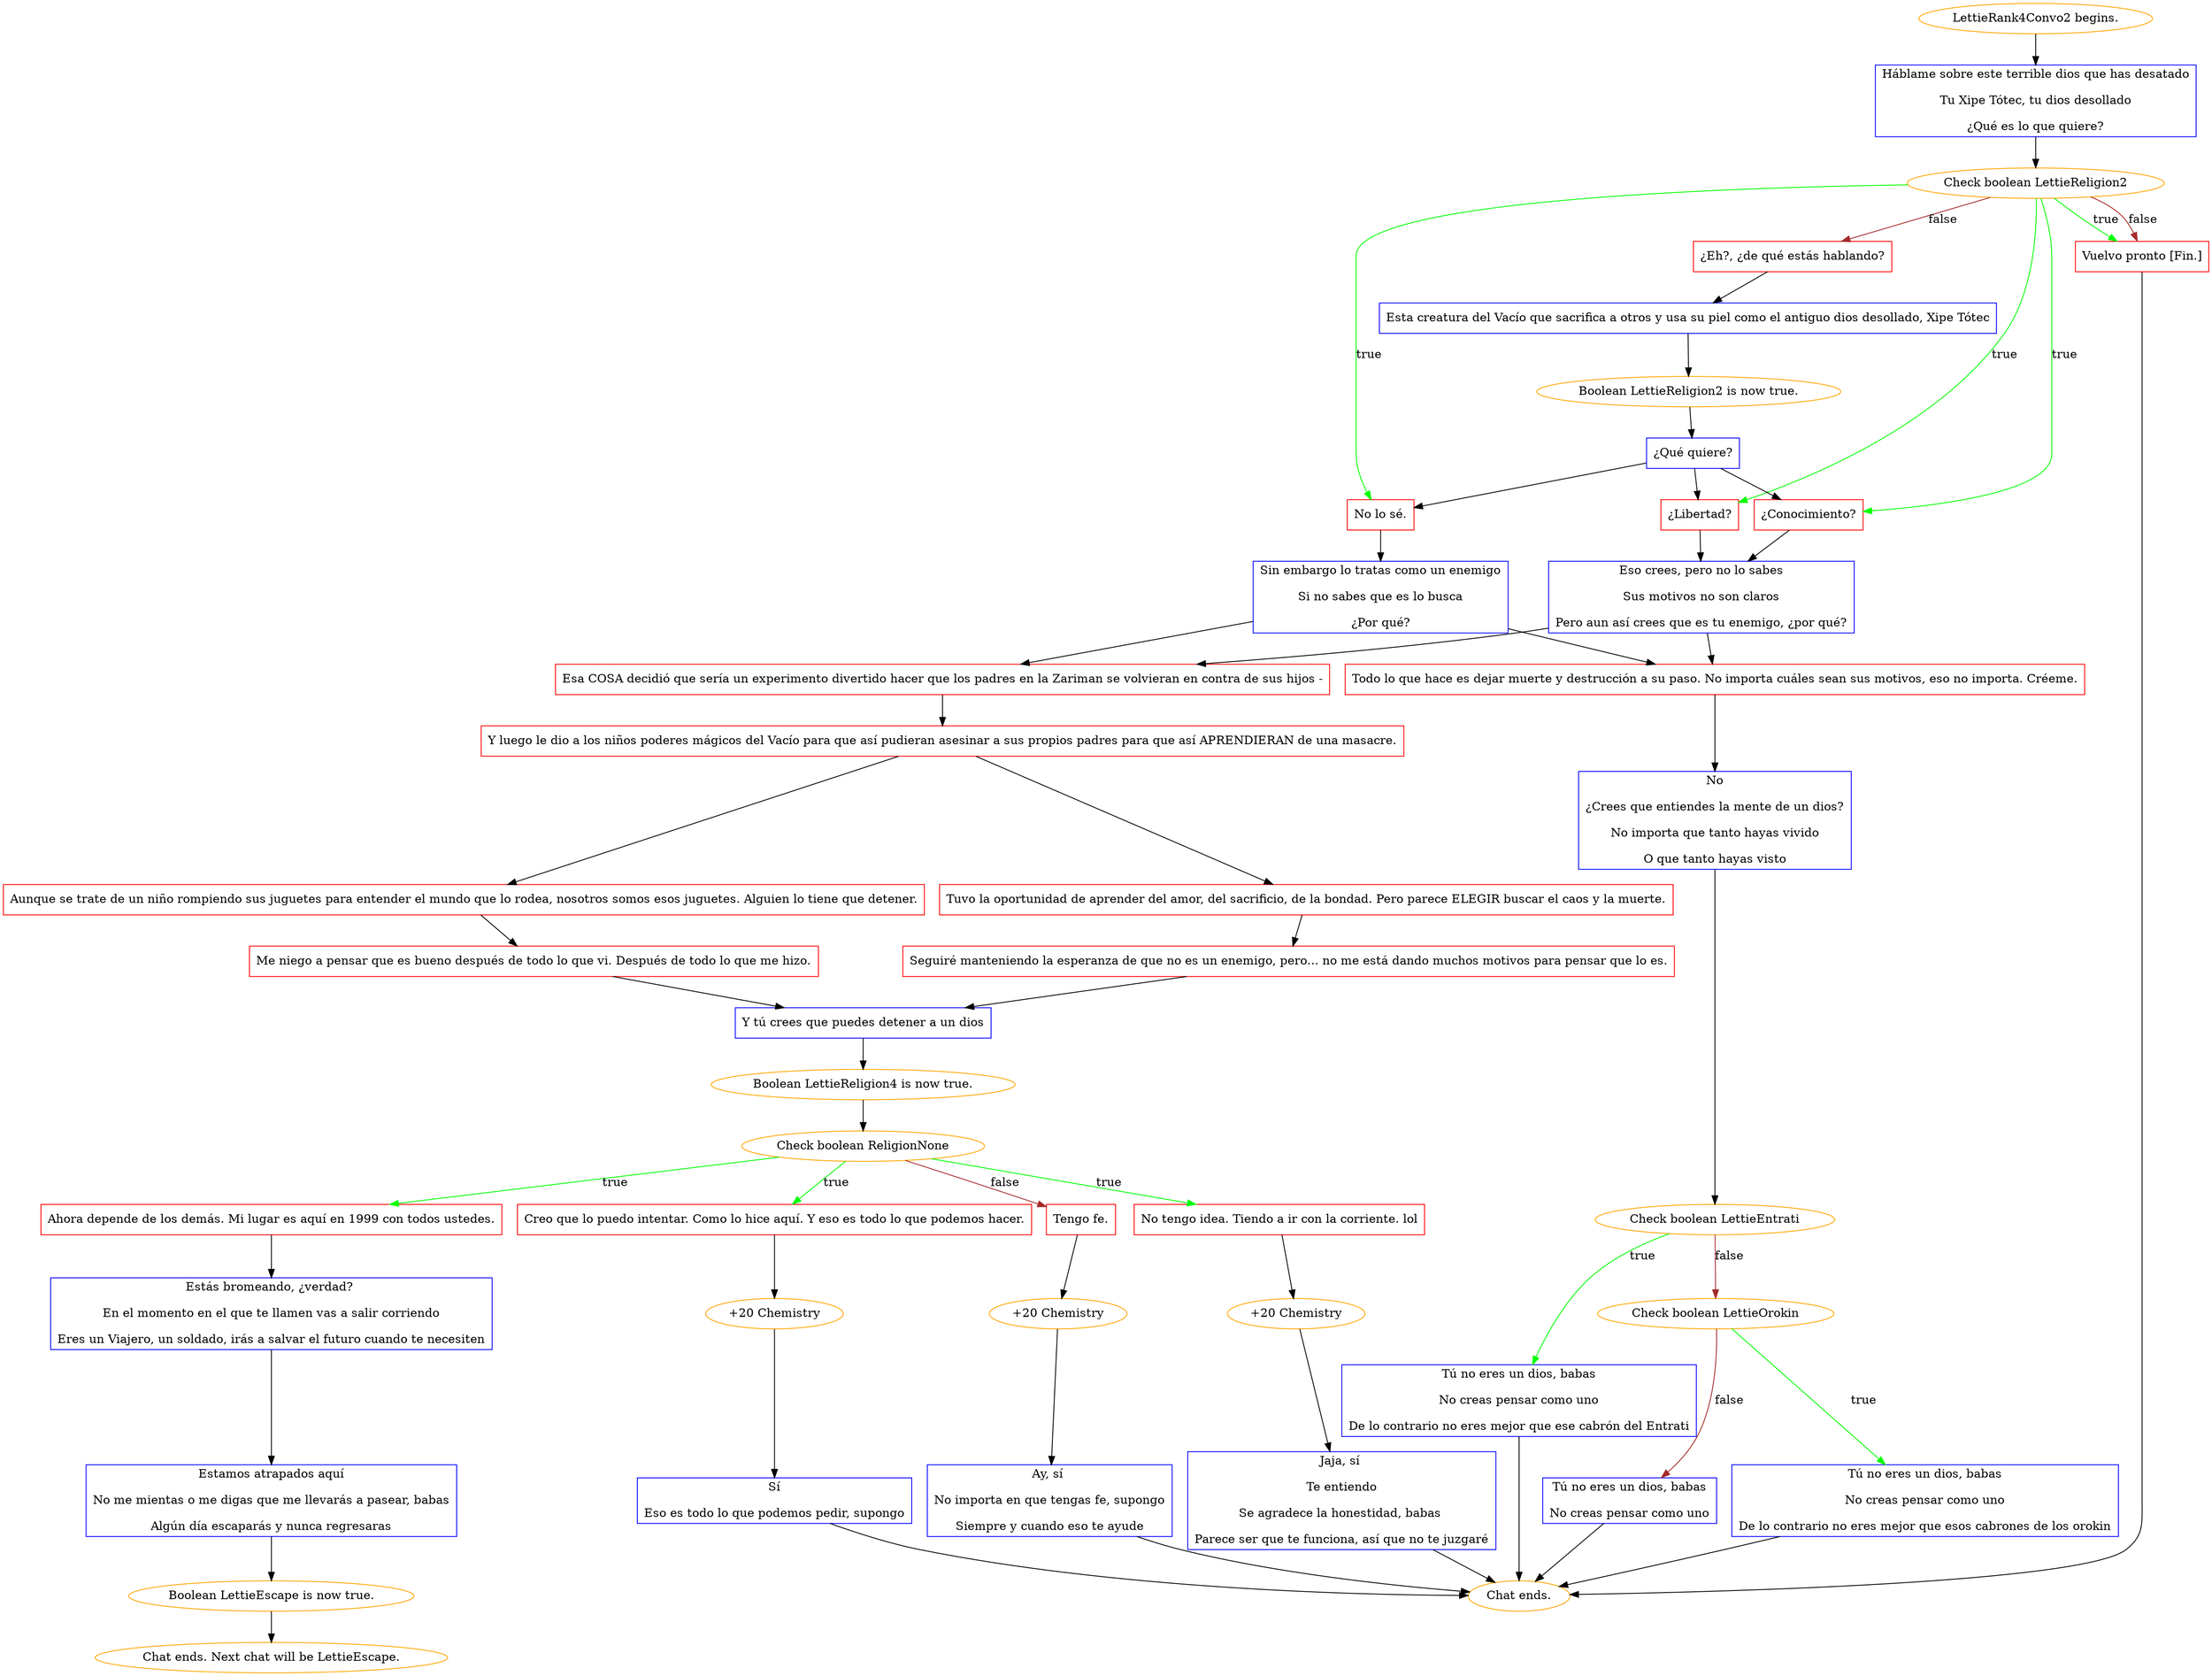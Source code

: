 digraph {
	"LettieRank4Convo2 begins." [color=orange];
		"LettieRank4Convo2 begins." -> j2642253698;
	j2642253698 [label="Háblame sobre este terrible dios que has desatado
Tu Xipe Tótec, tu dios desollado
¿Qué es lo que quiere?",shape=box,color=blue];
		j2642253698 -> j1356677054;
	j1356677054 [label="Check boolean LettieReligion2",color=orange];
		j1356677054 -> j374859712 [label=true,color=green];
		j1356677054 -> j1735676615 [label=true,color=green];
		j1356677054 -> j1893365468 [label=true,color=green];
		j1356677054 -> j1648786785 [label=true,color=green];
		j1356677054 -> j2999139587 [label=false,color=brown];
		j1356677054 -> j1648786785 [label=false,color=brown];
	j374859712 [label="¿Libertad?",shape=box,color=red];
		j374859712 -> j2318149036;
	j1735676615 [label="¿Conocimiento?",shape=box,color=red];
		j1735676615 -> j2318149036;
	j1893365468 [label="No lo sé.",shape=box,color=red];
		j1893365468 -> j2316455146;
	j1648786785 [label="Vuelvo pronto [Fin.]",shape=box,color=red];
		j1648786785 -> "Chat ends.";
	j2999139587 [label="¿Eh?, ¿de qué estás hablando?",shape=box,color=red];
		j2999139587 -> j2681039168;
	j2318149036 [label="Eso crees, pero no lo sabes
Sus motivos no son claros
Pero aun así crees que es tu enemigo, ¿por qué?",shape=box,color=blue];
		j2318149036 -> j904929901;
		j2318149036 -> j1905907568;
	j2316455146 [label="Sin embargo lo tratas como un enemigo
Si no sabes que es lo busca
¿Por qué?",shape=box,color=blue];
		j2316455146 -> j904929901;
		j2316455146 -> j1905907568;
	"Chat ends." [color=orange];
	j2681039168 [label="Esta creatura del Vacío que sacrifica a otros y usa su piel como el antiguo dios desollado, Xipe Tótec",shape=box,color=blue];
		j2681039168 -> j1459480399;
	j904929901 [label="Esa COSA decidió que sería un experimento divertido hacer que los padres en la Zariman se volvieran en contra de sus hijos -",shape=box,color=red];
		j904929901 -> j958263013;
	j1905907568 [label="Todo lo que hace es dejar muerte y destrucción a su paso. No importa cuáles sean sus motivos, eso no importa. Créeme.",shape=box,color=red];
		j1905907568 -> j1109527455;
	j1459480399 [label="Boolean LettieReligion2 is now true.",color=orange];
		j1459480399 -> j1736756101;
	j958263013 [label="Y luego le dio a los niños poderes mágicos del Vacío para que así pudieran asesinar a sus propios padres para que así APRENDIERAN de una masacre.",shape=box,color=red];
		j958263013 -> j3780370853;
		j958263013 -> j4022985286;
	j1109527455 [label="No
¿Crees que entiendes la mente de un dios?
No importa que tanto hayas vivido
O que tanto hayas visto",shape=box,color=blue];
		j1109527455 -> j2154935428;
	j1736756101 [label="¿Qué quiere?",shape=box,color=blue];
		j1736756101 -> j374859712;
		j1736756101 -> j1735676615;
		j1736756101 -> j1893365468;
	j3780370853 [label="Tuvo la oportunidad de aprender del amor, del sacrificio, de la bondad. Pero parece ELEGIR buscar el caos y la muerte.",shape=box,color=red];
		j3780370853 -> j3334957263;
	j4022985286 [label="Aunque se trate de un niño rompiendo sus juguetes para entender el mundo que lo rodea, nosotros somos esos juguetes. Alguien lo tiene que detener.",shape=box,color=red];
		j4022985286 -> j3682827568;
	j2154935428 [label="Check boolean LettieEntrati",color=orange];
		j2154935428 -> j365527357 [label=true,color=green];
		j2154935428 -> j2834367091 [label=false,color=brown];
	j3334957263 [label="Seguiré manteniendo la esperanza de que no es un enemigo, pero... no me está dando muchos motivos para pensar que lo es.",shape=box,color=red];
		j3334957263 -> j2176985155;
	j3682827568 [label="Me niego a pensar que es bueno después de todo lo que vi. Después de todo lo que me hizo.",shape=box,color=red];
		j3682827568 -> j2176985155;
	j365527357 [label="Tú no eres un dios, babas
No creas pensar como uno
De lo contrario no eres mejor que ese cabrón del Entrati",shape=box,color=blue];
		j365527357 -> "Chat ends.";
	j2834367091 [label="Check boolean LettieOrokin",color=orange];
		j2834367091 -> j492326312 [label=true,color=green];
		j2834367091 -> j2524938020 [label=false,color=brown];
	j2176985155 [label="Y tú crees que puedes detener a un dios",shape=box,color=blue];
		j2176985155 -> j1724044313;
	j492326312 [label="Tú no eres un dios, babas
No creas pensar como uno
De lo contrario no eres mejor que esos cabrones de los orokin",shape=box,color=blue];
		j492326312 -> "Chat ends.";
	j2524938020 [label="Tú no eres un dios, babas
No creas pensar como uno",shape=box,color=blue];
		j2524938020 -> "Chat ends.";
	j1724044313 [label="Boolean LettieReligion4 is now true.",color=orange];
		j1724044313 -> j4029075512;
	j4029075512 [label="Check boolean ReligionNone",color=orange];
		j4029075512 -> j2253716576 [label=true,color=green];
		j4029075512 -> j4176886207 [label=true,color=green];
		j4029075512 -> j1918441211 [label=true,color=green];
		j4029075512 -> j2330493231 [label=false,color=brown];
	j2253716576 [label="No tengo idea. Tiendo a ir con la corriente. lol",shape=box,color=red];
		j2253716576 -> j1627574773;
	j4176886207 [label="Creo que lo puedo intentar. Como lo hice aquí. Y eso es todo lo que podemos hacer.",shape=box,color=red];
		j4176886207 -> j698975856;
	j1918441211 [label="Ahora depende de los demás. Mi lugar es aquí en 1999 con todos ustedes.",shape=box,color=red];
		j1918441211 -> j2831675935;
	j2330493231 [label="Tengo fe.",shape=box,color=red];
		j2330493231 -> j4231745294;
	j1627574773 [label="+20 Chemistry",color=orange];
		j1627574773 -> j1852966388;
	j698975856 [label="+20 Chemistry",color=orange];
		j698975856 -> j2009602355;
	j2831675935 [label="Estás bromeando, ¿verdad? 
En el momento en el que te llamen vas a salir corriendo
Eres un Viajero, un soldado, irás a salvar el futuro cuando te necesiten",shape=box,color=blue];
		j2831675935 -> j317853917;
	j4231745294 [label="+20 Chemistry",color=orange];
		j4231745294 -> j101637038;
	j1852966388 [label="Jaja, sí 
Te entiendo
Se agradece la honestidad, babas 
Parece ser que te funciona, así que no te juzgaré",shape=box,color=blue];
		j1852966388 -> "Chat ends.";
	j2009602355 [label="Sí
Eso es todo lo que podemos pedir, supongo",shape=box,color=blue];
		j2009602355 -> "Chat ends.";
	j317853917 [label="Estamos atrapados aquí
No me mientas o me digas que me llevarás a pasear, babas
Algún día escaparás y nunca regresaras",shape=box,color=blue];
		j317853917 -> j1464801759;
	j101637038 [label="Ay, sí 
No importa en que tengas fe, supongo
Siempre y cuando eso te ayude",shape=box,color=blue];
		j101637038 -> "Chat ends.";
	j1464801759 [label="Boolean LettieEscape is now true.",color=orange];
		j1464801759 -> "Chat ends. Next chat will be LettieEscape.";
	"Chat ends. Next chat will be LettieEscape." [color=orange];
}